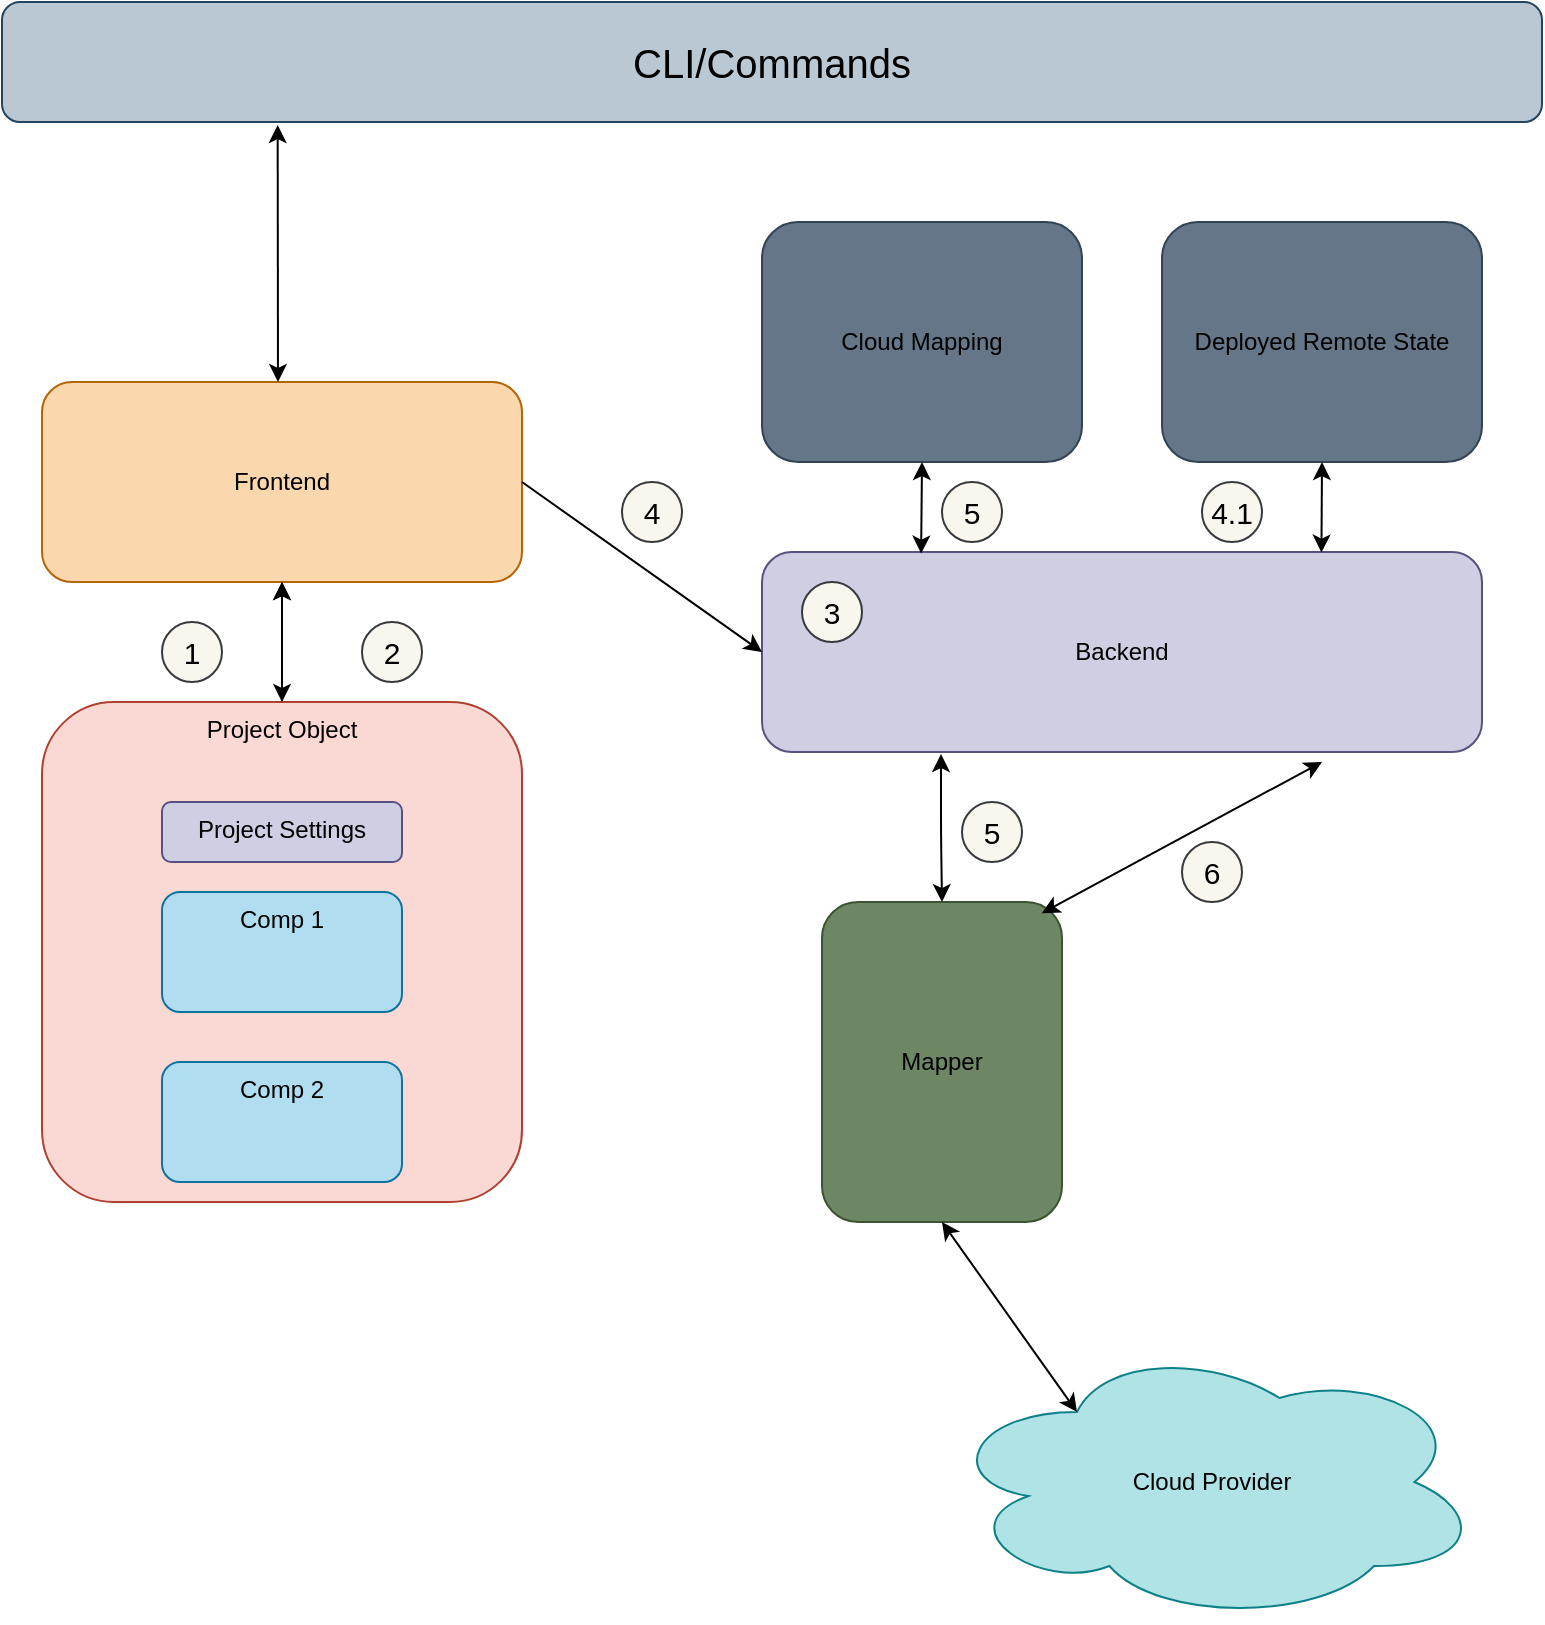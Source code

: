 <mxfile>
    <diagram id="sglFQaEM1KskMxZ_ac2A" name="Page-1">
        <mxGraphModel dx="783" dy="710" grid="1" gridSize="10" guides="1" tooltips="1" connect="1" arrows="1" fold="1" page="1" pageScale="1" pageWidth="850" pageHeight="1100" math="0" shadow="0">
            <root>
                <mxCell id="0"/>
                <mxCell id="1" parent="0"/>
                <mxCell id="2" value="Frontend" style="rounded=1;whiteSpace=wrap;html=1;fillColor=#fad7ac;strokeColor=#b46504;fontColor=#000000;" vertex="1" parent="1">
                    <mxGeometry x="40" y="400" width="240" height="100" as="geometry"/>
                </mxCell>
                <mxCell id="8" value="" style="edgeStyle=orthogonalEdgeStyle;rounded=0;orthogonalLoop=1;jettySize=auto;html=1;fontColor=#000000;strokeColor=#000000;" edge="1" parent="1" source="3" target="2">
                    <mxGeometry relative="1" as="geometry"/>
                </mxCell>
                <mxCell id="3" value="Project Object" style="rounded=1;whiteSpace=wrap;html=1;fillColor=#fad9d5;strokeColor=#ae4132;fontColor=#000000;verticalAlign=top;" vertex="1" parent="1">
                    <mxGeometry x="40" y="560" width="240" height="250" as="geometry"/>
                </mxCell>
                <mxCell id="4" value="Comp 1" style="rounded=1;whiteSpace=wrap;html=1;verticalAlign=top;fillColor=#b1ddf0;strokeColor=#10739e;fontColor=#000000;" vertex="1" parent="1">
                    <mxGeometry x="100" y="655" width="120" height="60" as="geometry"/>
                </mxCell>
                <mxCell id="5" value="Comp 2" style="rounded=1;whiteSpace=wrap;html=1;verticalAlign=top;fillColor=#b1ddf0;strokeColor=#10739e;fontColor=#000000;" vertex="1" parent="1">
                    <mxGeometry x="100" y="740" width="120" height="60" as="geometry"/>
                </mxCell>
                <mxCell id="6" value="Project Settings&lt;br&gt;" style="rounded=1;whiteSpace=wrap;html=1;verticalAlign=top;fillColor=#d0cee2;strokeColor=#56517e;fontColor=#000000;" vertex="1" parent="1">
                    <mxGeometry x="100" y="610" width="120" height="30" as="geometry"/>
                </mxCell>
                <mxCell id="7" value="" style="endArrow=classic;startArrow=classic;html=1;fontColor=#000000;strokeColor=#000000;" edge="1" parent="1">
                    <mxGeometry width="50" height="50" relative="1" as="geometry">
                        <mxPoint x="160" y="560" as="sourcePoint"/>
                        <mxPoint x="160" y="500" as="targetPoint"/>
                    </mxGeometry>
                </mxCell>
                <mxCell id="9" value="&lt;font style=&quot;font-size: 20px&quot;&gt;CLI/Commands&lt;/font&gt;" style="rounded=1;whiteSpace=wrap;html=1;verticalAlign=middle;fillColor=#bac8d3;strokeColor=#23445d;fontColor=#000000;" vertex="1" parent="1">
                    <mxGeometry x="20" y="210" width="770" height="60" as="geometry"/>
                </mxCell>
                <mxCell id="10" value="" style="endArrow=classic;startArrow=classic;html=1;fontColor=#000000;strokeColor=#000000;entryX=0.179;entryY=1.025;entryDx=0;entryDy=0;entryPerimeter=0;" edge="1" parent="1" target="9">
                    <mxGeometry width="50" height="50" relative="1" as="geometry">
                        <mxPoint x="158" y="400" as="sourcePoint"/>
                        <mxPoint x="162" y="280" as="targetPoint"/>
                    </mxGeometry>
                </mxCell>
                <mxCell id="12" value="&lt;font style=&quot;font-size: 15px&quot;&gt;1&lt;/font&gt;" style="ellipse;whiteSpace=wrap;html=1;aspect=fixed;verticalAlign=middle;fillColor=#f9f7ed;strokeColor=#36393d;fontColor=#000000;" vertex="1" parent="1">
                    <mxGeometry x="100" y="520" width="30" height="30" as="geometry"/>
                </mxCell>
                <mxCell id="13" value="&lt;span style=&quot;font-size: 15px&quot;&gt;2&lt;br&gt;&lt;/span&gt;" style="ellipse;whiteSpace=wrap;html=1;aspect=fixed;verticalAlign=middle;fillColor=#f9f7ed;strokeColor=#36393d;fontColor=#000000;" vertex="1" parent="1">
                    <mxGeometry x="200" y="520" width="30" height="30" as="geometry"/>
                </mxCell>
                <mxCell id="14" value="&lt;font color=&quot;#000000&quot;&gt;Backend&lt;/font&gt;" style="rounded=1;whiteSpace=wrap;html=1;verticalAlign=middle;fillColor=#d0cee2;strokeColor=#56517e;" vertex="1" parent="1">
                    <mxGeometry x="400" y="485" width="360" height="100" as="geometry"/>
                </mxCell>
                <mxCell id="15" value="&lt;font color=&quot;#000000&quot;&gt;Deployed Remote State&lt;/font&gt;" style="rounded=1;whiteSpace=wrap;html=1;verticalAlign=middle;fillColor=#647687;strokeColor=#314354;fontColor=#ffffff;" vertex="1" parent="1">
                    <mxGeometry x="600" y="320" width="160" height="120" as="geometry"/>
                </mxCell>
                <mxCell id="16" value="" style="endArrow=classic;html=1;fontColor=#000000;strokeColor=#000000;entryX=0;entryY=0.5;entryDx=0;entryDy=0;exitX=1;exitY=0.5;exitDx=0;exitDy=0;" edge="1" parent="1" source="2" target="14">
                    <mxGeometry width="50" height="50" relative="1" as="geometry">
                        <mxPoint x="270" y="480" as="sourcePoint"/>
                        <mxPoint x="320" y="430" as="targetPoint"/>
                    </mxGeometry>
                </mxCell>
                <mxCell id="17" value="&lt;span style=&quot;font-size: 15px&quot;&gt;4&lt;br&gt;&lt;/span&gt;" style="ellipse;whiteSpace=wrap;html=1;aspect=fixed;verticalAlign=middle;fillColor=#f9f7ed;strokeColor=#36393d;fontColor=#000000;" vertex="1" parent="1">
                    <mxGeometry x="330" y="450" width="30" height="30" as="geometry"/>
                </mxCell>
                <mxCell id="18" value="&lt;font color=&quot;#000000&quot;&gt;Mapper&lt;/font&gt;" style="rounded=1;whiteSpace=wrap;html=1;fontColor=#ffffff;verticalAlign=middle;fillColor=#6d8764;strokeColor=#3A5431;" vertex="1" parent="1">
                    <mxGeometry x="430" y="660" width="120" height="160" as="geometry"/>
                </mxCell>
                <mxCell id="19" value="&lt;font color=&quot;#000000&quot;&gt;Cloud Mapping&lt;/font&gt;" style="rounded=1;whiteSpace=wrap;html=1;verticalAlign=middle;fillColor=#647687;strokeColor=#314354;fontColor=#ffffff;" vertex="1" parent="1">
                    <mxGeometry x="400" y="320" width="160" height="120" as="geometry"/>
                </mxCell>
                <mxCell id="20" value="Cloud Provider" style="ellipse;shape=cloud;whiteSpace=wrap;html=1;verticalAlign=middle;fillColor=#b0e3e6;strokeColor=#0e8088;fontColor=#000000;" vertex="1" parent="1">
                    <mxGeometry x="490" y="880" width="270" height="140" as="geometry"/>
                </mxCell>
                <mxCell id="22" value="" style="endArrow=classic;startArrow=classic;html=1;fontColor=#000000;strokeColor=#000000;entryX=0.5;entryY=1;entryDx=0;entryDy=0;exitX=0.25;exitY=0.25;exitDx=0;exitDy=0;exitPerimeter=0;" edge="1" parent="1" source="20" target="18">
                    <mxGeometry width="50" height="50" relative="1" as="geometry">
                        <mxPoint x="510" y="870" as="sourcePoint"/>
                        <mxPoint x="560" y="820" as="targetPoint"/>
                    </mxGeometry>
                </mxCell>
                <mxCell id="24" value="&lt;span style=&quot;font-size: 15px&quot;&gt;3&lt;br&gt;&lt;/span&gt;" style="ellipse;whiteSpace=wrap;html=1;aspect=fixed;verticalAlign=middle;fillColor=#f9f7ed;strokeColor=#36393d;fontColor=#000000;" vertex="1" parent="1">
                    <mxGeometry x="420" y="500" width="30" height="30" as="geometry"/>
                </mxCell>
                <mxCell id="25" value="&lt;span style=&quot;font-size: 15px&quot;&gt;4.1&lt;br&gt;&lt;/span&gt;" style="ellipse;whiteSpace=wrap;html=1;aspect=fixed;verticalAlign=middle;fillColor=#f9f7ed;strokeColor=#36393d;fontColor=#000000;" vertex="1" parent="1">
                    <mxGeometry x="620" y="450" width="30" height="30" as="geometry"/>
                </mxCell>
                <mxCell id="27" value="" style="endArrow=classic;startArrow=classic;html=1;fontColor=#000000;strokeColor=#000000;entryX=0.5;entryY=1;entryDx=0;entryDy=0;exitX=0.777;exitY=0.003;exitDx=0;exitDy=0;exitPerimeter=0;" edge="1" parent="1" source="14" target="15">
                    <mxGeometry width="50" height="50" relative="1" as="geometry">
                        <mxPoint x="680" y="480" as="sourcePoint"/>
                        <mxPoint x="720" y="440" as="targetPoint"/>
                    </mxGeometry>
                </mxCell>
                <mxCell id="28" value="&lt;span style=&quot;font-size: 15px&quot;&gt;5&lt;br&gt;&lt;/span&gt;" style="ellipse;whiteSpace=wrap;html=1;aspect=fixed;verticalAlign=middle;fillColor=#f9f7ed;strokeColor=#36393d;fontColor=#000000;" vertex="1" parent="1">
                    <mxGeometry x="490" y="450" width="30" height="30" as="geometry"/>
                </mxCell>
                <mxCell id="29" value="" style="endArrow=classic;startArrow=classic;html=1;fontColor=#000000;strokeColor=#000000;" edge="1" parent="1">
                    <mxGeometry width="50" height="50" relative="1" as="geometry">
                        <mxPoint x="490" y="660" as="sourcePoint"/>
                        <mxPoint x="489.5" y="586" as="targetPoint"/>
                        <Array as="points">
                            <mxPoint x="489.5" y="626"/>
                        </Array>
                    </mxGeometry>
                </mxCell>
                <mxCell id="30" value="" style="endArrow=classic;startArrow=classic;html=1;fontColor=#000000;strokeColor=#000000;exitX=0.221;exitY=0.008;exitDx=0;exitDy=0;exitPerimeter=0;" edge="1" parent="1" source="14">
                    <mxGeometry width="50" height="50" relative="1" as="geometry">
                        <mxPoint x="480" y="480" as="sourcePoint"/>
                        <mxPoint x="480" y="440" as="targetPoint"/>
                        <Array as="points">
                            <mxPoint x="480" y="440"/>
                        </Array>
                    </mxGeometry>
                </mxCell>
                <mxCell id="31" value="&lt;span style=&quot;font-size: 15px&quot;&gt;5&lt;br&gt;&lt;/span&gt;" style="ellipse;whiteSpace=wrap;html=1;aspect=fixed;verticalAlign=middle;fillColor=#f9f7ed;strokeColor=#36393d;fontColor=#000000;" vertex="1" parent="1">
                    <mxGeometry x="500" y="610" width="30" height="30" as="geometry"/>
                </mxCell>
                <mxCell id="32" value="" style="endArrow=classic;startArrow=classic;html=1;fontColor=#000000;strokeColor=#000000;exitX=0.916;exitY=0.035;exitDx=0;exitDy=0;exitPerimeter=0;" edge="1" parent="1" source="18">
                    <mxGeometry width="50" height="50" relative="1" as="geometry">
                        <mxPoint x="500" y="670" as="sourcePoint"/>
                        <mxPoint x="680" y="590" as="targetPoint"/>
                        <Array as="points"/>
                    </mxGeometry>
                </mxCell>
                <mxCell id="33" value="&lt;span style=&quot;font-size: 15px&quot;&gt;6&lt;br&gt;&lt;/span&gt;" style="ellipse;whiteSpace=wrap;html=1;aspect=fixed;verticalAlign=middle;fillColor=#f9f7ed;strokeColor=#36393d;fontColor=#000000;" vertex="1" parent="1">
                    <mxGeometry x="610" y="630" width="30" height="30" as="geometry"/>
                </mxCell>
            </root>
        </mxGraphModel>
    </diagram>
</mxfile>